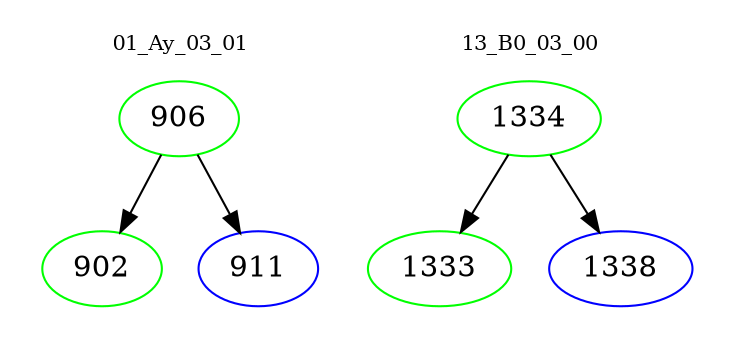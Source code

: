 digraph{
subgraph cluster_0 {
color = white
label = "01_Ay_03_01";
fontsize=10;
T0_906 [label="906", color="green"]
T0_906 -> T0_902 [color="black"]
T0_902 [label="902", color="green"]
T0_906 -> T0_911 [color="black"]
T0_911 [label="911", color="blue"]
}
subgraph cluster_1 {
color = white
label = "13_B0_03_00";
fontsize=10;
T1_1334 [label="1334", color="green"]
T1_1334 -> T1_1333 [color="black"]
T1_1333 [label="1333", color="green"]
T1_1334 -> T1_1338 [color="black"]
T1_1338 [label="1338", color="blue"]
}
}
